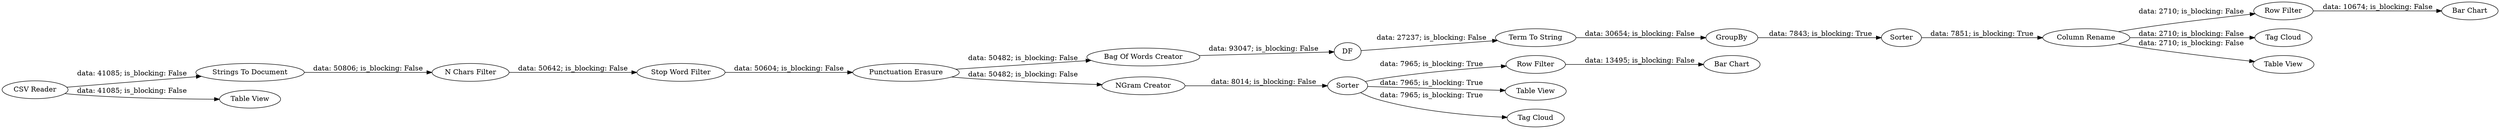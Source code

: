 digraph {
	"4527704940085975491_5" [label=Sorter]
	"4527704940085975491_79" [label="Row Filter"]
	"4527704940085975491_204" [label="Row Filter"]
	"4527704940085975491_14" [label="Stop Word Filter"]
	"301077328735297762_71" [label="Term To String"]
	"4527704940085975491_87" [label="N Chars Filter"]
	"301077328735297762_68" [label="Bag Of Words Creator"]
	"301077328735297762_80" [label=Sorter]
	"4527704940085975491_78" [label="Bar Chart"]
	"4527704940085975491_88" [label="Punctuation Erasure"]
	"4527704940085975491_188" [label="CSV Reader"]
	"301077328735297762_69" [label=DF]
	"4527704940085975491_21" [label="Table View"]
	"301077328735297762_72" [label=GroupBy]
	"4527704940085975491_73" [label="Tag Cloud"]
	"4527704940085975491_3" [label="Strings To Document"]
	"4527704940085975491_92" [label="Table View"]
	"4527704940085975491_201" [label="Bar Chart"]
	"4527704940085975491_203" [label="Table View"]
	"4527704940085975491_172" [label="NGram Creator"]
	"301077328735297762_81" [label="Column Rename"]
	"4527704940085975491_205" [label="Tag Cloud"]
	"4527704940085975491_14" -> "4527704940085975491_88" [label="data: 50604; is_blocking: False"]
	"4527704940085975491_3" -> "4527704940085975491_87" [label="data: 50806; is_blocking: False"]
	"4527704940085975491_5" -> "4527704940085975491_205" [label="data: 7965; is_blocking: True"]
	"301077328735297762_80" -> "301077328735297762_81" [label="data: 7851; is_blocking: True"]
	"301077328735297762_81" -> "4527704940085975491_79" [label="data: 2710; is_blocking: False"]
	"4527704940085975491_188" -> "4527704940085975491_203" [label="data: 41085; is_blocking: False"]
	"301077328735297762_72" -> "301077328735297762_80" [label="data: 7843; is_blocking: True"]
	"4527704940085975491_5" -> "4527704940085975491_204" [label="data: 7965; is_blocking: True"]
	"4527704940085975491_204" -> "4527704940085975491_201" [label="data: 13495; is_blocking: False"]
	"301077328735297762_69" -> "301077328735297762_71" [label="data: 27237; is_blocking: False"]
	"301077328735297762_68" -> "301077328735297762_69" [label="data: 93047; is_blocking: False"]
	"4527704940085975491_79" -> "4527704940085975491_78" [label="data: 10674; is_blocking: False"]
	"4527704940085975491_88" -> "4527704940085975491_172" [label="data: 50482; is_blocking: False"]
	"4527704940085975491_87" -> "4527704940085975491_14" [label="data: 50642; is_blocking: False"]
	"4527704940085975491_188" -> "4527704940085975491_3" [label="data: 41085; is_blocking: False"]
	"301077328735297762_71" -> "301077328735297762_72" [label="data: 30654; is_blocking: False"]
	"4527704940085975491_5" -> "4527704940085975491_21" [label="data: 7965; is_blocking: True"]
	"4527704940085975491_88" -> "301077328735297762_68" [label="data: 50482; is_blocking: False"]
	"4527704940085975491_172" -> "4527704940085975491_5" [label="data: 8014; is_blocking: False"]
	"301077328735297762_81" -> "4527704940085975491_73" [label="data: 2710; is_blocking: False"]
	"301077328735297762_81" -> "4527704940085975491_92" [label="data: 2710; is_blocking: False"]
	rankdir=LR
}
